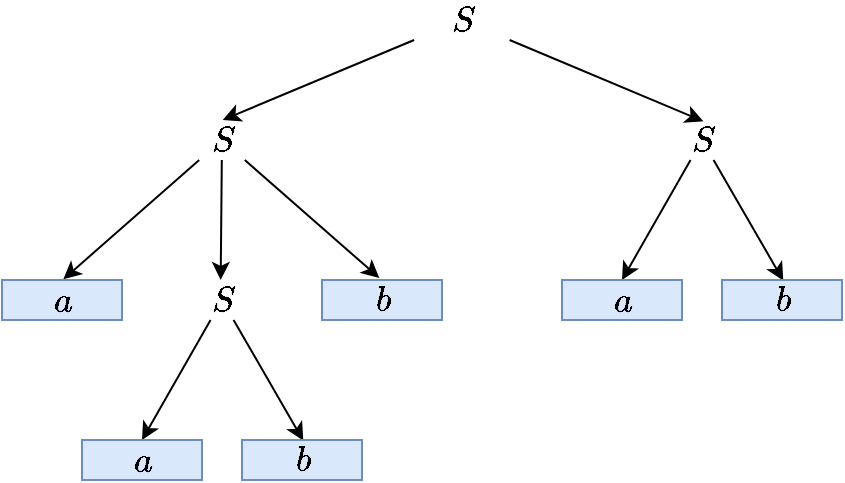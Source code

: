 <mxfile version="13.10.5" type="device"><diagram id="sy15ufNDJWcNAgp6piqH" name="Page-1"><mxGraphModel dx="677" dy="377" grid="1" gridSize="10" guides="1" tooltips="1" connect="1" arrows="1" fold="1" page="1" pageScale="1" pageWidth="850" pageHeight="1100" math="1" shadow="0"><root><mxCell id="0"/><mxCell id="1" parent="0"/><mxCell id="Ioup9EOdZpg3kK0VVNCO-5" style="rounded=0;orthogonalLoop=1;jettySize=auto;html=1;entryX=0.506;entryY=0;entryDx=0;entryDy=0;entryPerimeter=0;" edge="1" parent="1" source="Ioup9EOdZpg3kK0VVNCO-2" target="Ioup9EOdZpg3kK0VVNCO-4"><mxGeometry relative="1" as="geometry"/></mxCell><mxCell id="Ioup9EOdZpg3kK0VVNCO-6" style="edgeStyle=none;rounded=0;orthogonalLoop=1;jettySize=auto;html=1;entryX=0.511;entryY=0.033;entryDx=0;entryDy=0;entryPerimeter=0;" edge="1" parent="1" source="Ioup9EOdZpg3kK0VVNCO-2" target="Ioup9EOdZpg3kK0VVNCO-3"><mxGeometry relative="1" as="geometry"><mxPoint x="439" y="347" as="targetPoint"/></mxGeometry></mxCell><mxCell id="Ioup9EOdZpg3kK0VVNCO-2" value="&lt;font style=&quot;font-size: 15px&quot;&gt;$$S$$&lt;/font&gt;" style="text;html=1;align=center;verticalAlign=middle;resizable=0;points=[];autosize=1;" vertex="1" parent="1"><mxGeometry x="370" y="290" width="60" height="20" as="geometry"/></mxCell><mxCell id="Ioup9EOdZpg3kK0VVNCO-9" style="edgeStyle=none;rounded=0;orthogonalLoop=1;jettySize=auto;html=1;entryX=0.5;entryY=0;entryDx=0;entryDy=0;entryPerimeter=0;" edge="1" parent="1" source="Ioup9EOdZpg3kK0VVNCO-3" target="Ioup9EOdZpg3kK0VVNCO-7"><mxGeometry relative="1" as="geometry"/></mxCell><mxCell id="Ioup9EOdZpg3kK0VVNCO-10" style="edgeStyle=none;rounded=0;orthogonalLoop=1;jettySize=auto;html=1;entryX=0.511;entryY=0.017;entryDx=0;entryDy=0;entryPerimeter=0;" edge="1" parent="1" source="Ioup9EOdZpg3kK0VVNCO-3" target="Ioup9EOdZpg3kK0VVNCO-8"><mxGeometry relative="1" as="geometry"/></mxCell><mxCell id="Ioup9EOdZpg3kK0VVNCO-3" value="&lt;font style=&quot;font-size: 15px&quot;&gt;$$S$$&lt;/font&gt;" style="text;html=1;align=center;verticalAlign=middle;resizable=0;points=[];autosize=1;" vertex="1" parent="1"><mxGeometry x="490" y="350" width="60" height="20" as="geometry"/></mxCell><mxCell id="Ioup9EOdZpg3kK0VVNCO-14" style="edgeStyle=none;rounded=0;orthogonalLoop=1;jettySize=auto;html=1;entryX=0.511;entryY=-0.017;entryDx=0;entryDy=0;entryPerimeter=0;" edge="1" parent="1" source="Ioup9EOdZpg3kK0VVNCO-4" target="Ioup9EOdZpg3kK0VVNCO-12"><mxGeometry relative="1" as="geometry"/></mxCell><mxCell id="Ioup9EOdZpg3kK0VVNCO-15" style="edgeStyle=none;rounded=0;orthogonalLoop=1;jettySize=auto;html=1;entryX=0.489;entryY=0;entryDx=0;entryDy=0;entryPerimeter=0;" edge="1" parent="1" source="Ioup9EOdZpg3kK0VVNCO-4" target="Ioup9EOdZpg3kK0VVNCO-11"><mxGeometry relative="1" as="geometry"/></mxCell><mxCell id="Ioup9EOdZpg3kK0VVNCO-16" style="edgeStyle=none;rounded=0;orthogonalLoop=1;jettySize=auto;html=1;entryX=0.478;entryY=-0.05;entryDx=0;entryDy=0;entryPerimeter=0;" edge="1" parent="1" source="Ioup9EOdZpg3kK0VVNCO-4" target="Ioup9EOdZpg3kK0VVNCO-13"><mxGeometry relative="1" as="geometry"><mxPoint x="362" y="429" as="targetPoint"/></mxGeometry></mxCell><mxCell id="Ioup9EOdZpg3kK0VVNCO-4" value="&lt;font style=&quot;font-size: 15px&quot;&gt;$$S$$&lt;/font&gt;" style="text;html=1;align=center;verticalAlign=middle;resizable=0;points=[];autosize=1;" vertex="1" parent="1"><mxGeometry x="250" y="350" width="60" height="20" as="geometry"/></mxCell><mxCell id="Ioup9EOdZpg3kK0VVNCO-7" value="&lt;font style=&quot;font-size: 15px&quot;&gt;$$a$$&lt;/font&gt;" style="text;html=1;align=center;verticalAlign=middle;resizable=0;points=[];autosize=1;fillColor=#dae8fc;strokeColor=#6c8ebf;" vertex="1" parent="1"><mxGeometry x="450" y="430" width="60" height="20" as="geometry"/></mxCell><mxCell id="Ioup9EOdZpg3kK0VVNCO-8" value="&lt;font style=&quot;font-size: 15px&quot;&gt;$$b$$&lt;/font&gt;" style="text;html=1;align=center;verticalAlign=middle;resizable=0;points=[];autosize=1;fillColor=#dae8fc;strokeColor=#6c8ebf;" vertex="1" parent="1"><mxGeometry x="530" y="430" width="60" height="20" as="geometry"/></mxCell><mxCell id="Ioup9EOdZpg3kK0VVNCO-11" value="&lt;font style=&quot;font-size: 15px&quot;&gt;$$S$$&lt;/font&gt;" style="text;html=1;align=center;verticalAlign=middle;resizable=0;points=[];autosize=1;" vertex="1" parent="1"><mxGeometry x="250" y="430" width="60" height="20" as="geometry"/></mxCell><mxCell id="Ioup9EOdZpg3kK0VVNCO-12" value="&lt;font style=&quot;font-size: 15px&quot;&gt;$$a$$&lt;/font&gt;" style="text;html=1;align=center;verticalAlign=middle;resizable=0;points=[];autosize=1;fillColor=#dae8fc;strokeColor=#6c8ebf;" vertex="1" parent="1"><mxGeometry x="170" y="430" width="60" height="20" as="geometry"/></mxCell><mxCell id="Ioup9EOdZpg3kK0VVNCO-13" value="&lt;font style=&quot;font-size: 15px&quot;&gt;$$b$$&lt;/font&gt;" style="text;html=1;align=center;verticalAlign=middle;resizable=0;points=[];autosize=1;fillColor=#dae8fc;strokeColor=#6c8ebf;" vertex="1" parent="1"><mxGeometry x="330" y="430" width="60" height="20" as="geometry"/></mxCell><mxCell id="Ioup9EOdZpg3kK0VVNCO-17" style="edgeStyle=none;rounded=0;orthogonalLoop=1;jettySize=auto;html=1;entryX=0.5;entryY=0;entryDx=0;entryDy=0;entryPerimeter=0;" edge="1" parent="1" target="Ioup9EOdZpg3kK0VVNCO-19"><mxGeometry relative="1" as="geometry"><mxPoint x="274.286" y="450" as="sourcePoint"/></mxGeometry></mxCell><mxCell id="Ioup9EOdZpg3kK0VVNCO-18" style="edgeStyle=none;rounded=0;orthogonalLoop=1;jettySize=auto;html=1;entryX=0.511;entryY=0.017;entryDx=0;entryDy=0;entryPerimeter=0;" edge="1" parent="1" target="Ioup9EOdZpg3kK0VVNCO-20"><mxGeometry relative="1" as="geometry"><mxPoint x="285.78" y="450" as="sourcePoint"/></mxGeometry></mxCell><mxCell id="Ioup9EOdZpg3kK0VVNCO-19" value="&lt;font style=&quot;font-size: 15px&quot;&gt;$$a$$&lt;/font&gt;" style="text;html=1;align=center;verticalAlign=middle;resizable=0;points=[];autosize=1;fillColor=#dae8fc;strokeColor=#6c8ebf;" vertex="1" parent="1"><mxGeometry x="210" y="510" width="60" height="20" as="geometry"/></mxCell><mxCell id="Ioup9EOdZpg3kK0VVNCO-20" value="&lt;font style=&quot;font-size: 15px&quot;&gt;$$b$$&lt;/font&gt;" style="text;html=1;align=center;verticalAlign=middle;resizable=0;points=[];autosize=1;fillColor=#dae8fc;strokeColor=#6c8ebf;" vertex="1" parent="1"><mxGeometry x="290" y="510" width="60" height="20" as="geometry"/></mxCell></root></mxGraphModel></diagram></mxfile>
